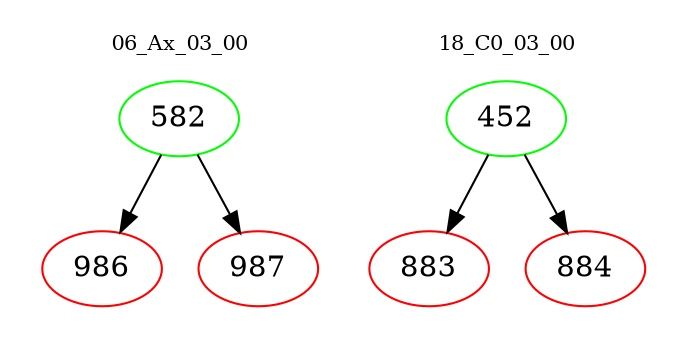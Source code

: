 digraph{
subgraph cluster_0 {
color = white
label = "06_Ax_03_00";
fontsize=10;
T0_582 [label="582", color="green"]
T0_582 -> T0_986 [color="black"]
T0_986 [label="986", color="red"]
T0_582 -> T0_987 [color="black"]
T0_987 [label="987", color="red"]
}
subgraph cluster_1 {
color = white
label = "18_C0_03_00";
fontsize=10;
T1_452 [label="452", color="green"]
T1_452 -> T1_883 [color="black"]
T1_883 [label="883", color="red"]
T1_452 -> T1_884 [color="black"]
T1_884 [label="884", color="red"]
}
}
